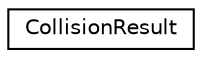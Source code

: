 digraph "Graphical Class Hierarchy"
{
  edge [fontname="Helvetica",fontsize="10",labelfontname="Helvetica",labelfontsize="10"];
  node [fontname="Helvetica",fontsize="10",shape=record];
  rankdir="LR";
  Node1 [label="CollisionResult",height=0.2,width=0.4,color="black", fillcolor="white", style="filled",URL="$d5/d2d/struct_collision_result.html",tooltip="Contains the result of PolygonCollisionTest. "];
}
